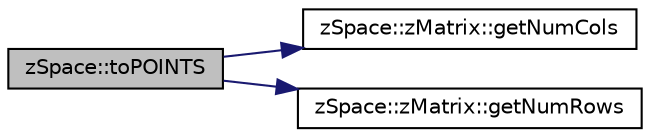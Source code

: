 digraph "zSpace::toPOINTS"
{
 // LATEX_PDF_SIZE
  edge [fontname="Helvetica",fontsize="10",labelfontname="Helvetica",labelfontsize="10"];
  node [fontname="Helvetica",fontsize="10",shape=record];
  rankdir="LR";
  Node190 [label="zSpace::toPOINTS",height=0.2,width=0.4,color="black", fillcolor="grey75", style="filled", fontcolor="black",tooltip="This method create a container of zVectors from input matrix."];
  Node190 -> Node191 [color="midnightblue",fontsize="10",style="solid",fontname="Helvetica"];
  Node191 [label="zSpace::zMatrix::getNumCols",height=0.2,width=0.4,color="black", fillcolor="white", style="filled",URL="$classz_space_1_1z_matrix.html#a9f99bbcdb6224e24488e8e01d51937be",tooltip="This method gets the number of columns in the matrix."];
  Node190 -> Node192 [color="midnightblue",fontsize="10",style="solid",fontname="Helvetica"];
  Node192 [label="zSpace::zMatrix::getNumRows",height=0.2,width=0.4,color="black", fillcolor="white", style="filled",URL="$classz_space_1_1z_matrix.html#ae85a1183dc320f27fca7608431d5c4f5",tooltip="This method gets the number of rows in the matrix."];
}
